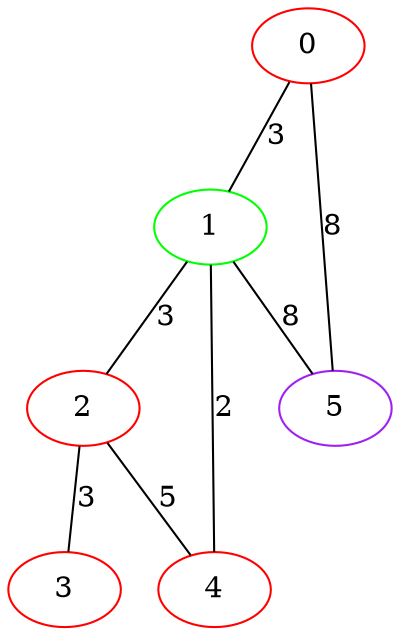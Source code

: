 graph "" {
0 [color=red, weight=1];
1 [color=green, weight=2];
2 [color=red, weight=1];
3 [color=red, weight=1];
4 [color=red, weight=1];
5 [color=purple, weight=4];
0 -- 1  [key=0, label=3];
0 -- 5  [key=0, label=8];
1 -- 2  [key=0, label=3];
1 -- 4  [key=0, label=2];
1 -- 5  [key=0, label=8];
2 -- 3  [key=0, label=3];
2 -- 4  [key=0, label=5];
}
